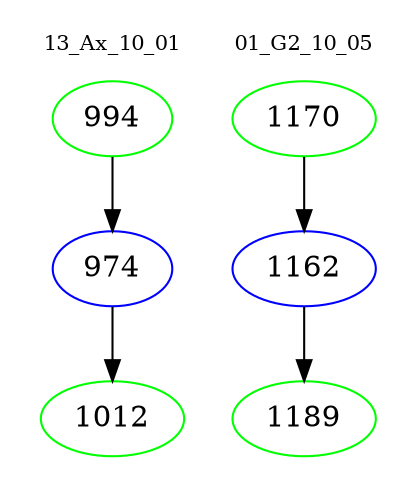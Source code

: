 digraph{
subgraph cluster_0 {
color = white
label = "13_Ax_10_01";
fontsize=10;
T0_994 [label="994", color="green"]
T0_994 -> T0_974 [color="black"]
T0_974 [label="974", color="blue"]
T0_974 -> T0_1012 [color="black"]
T0_1012 [label="1012", color="green"]
}
subgraph cluster_1 {
color = white
label = "01_G2_10_05";
fontsize=10;
T1_1170 [label="1170", color="green"]
T1_1170 -> T1_1162 [color="black"]
T1_1162 [label="1162", color="blue"]
T1_1162 -> T1_1189 [color="black"]
T1_1189 [label="1189", color="green"]
}
}
